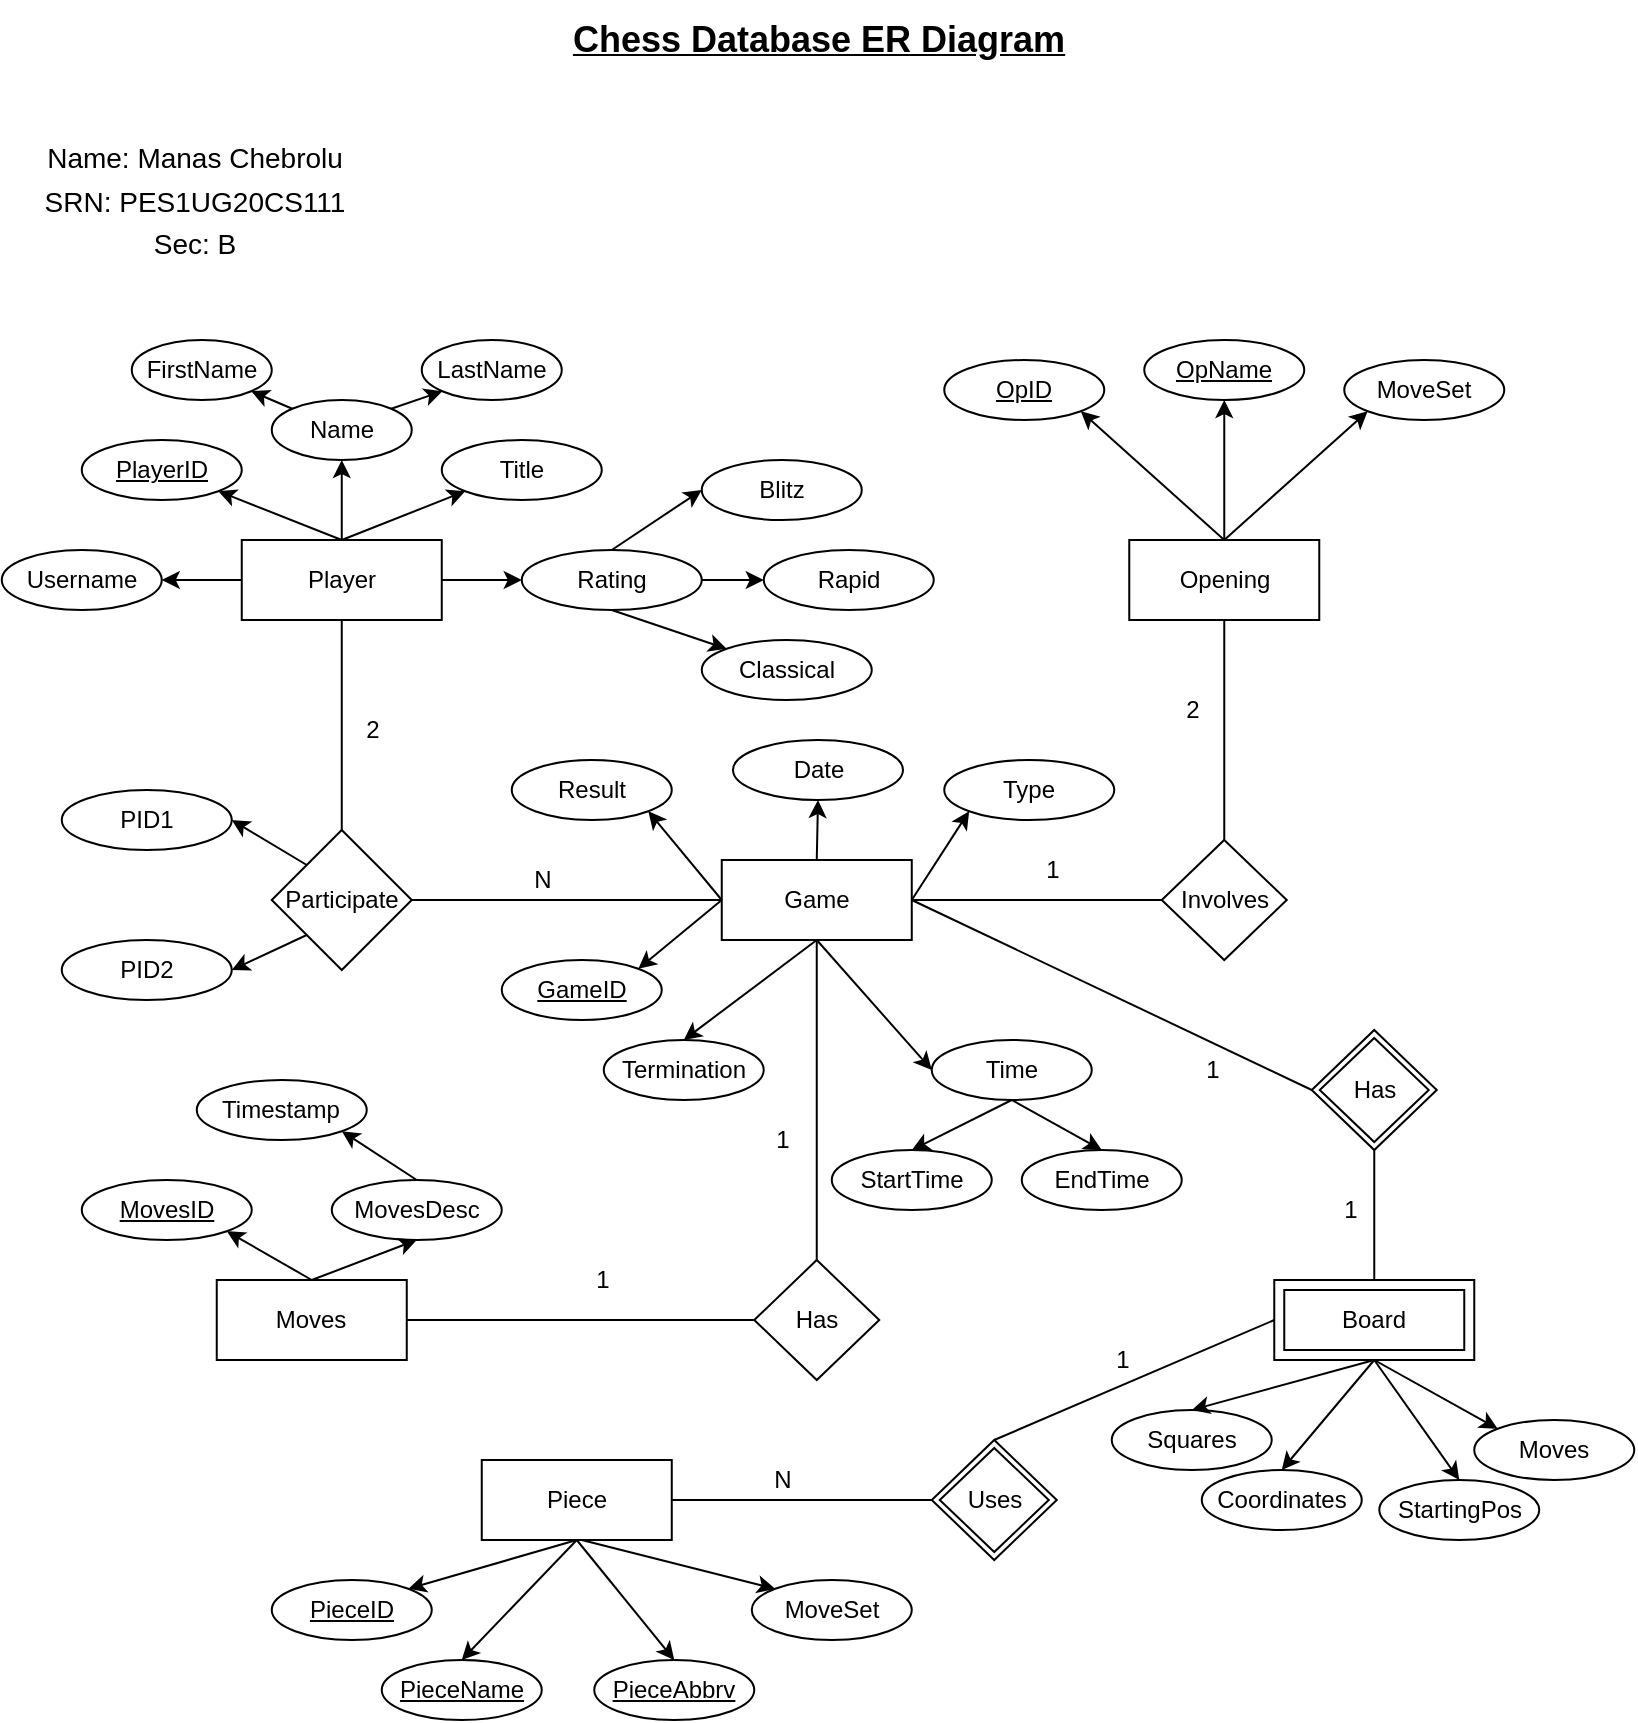 <mxfile version="20.3.0" type="device"><diagram id="R2lEEEUBdFMjLlhIrx00" name="Page-1"><mxGraphModel dx="1221" dy="764" grid="1" gridSize="10" guides="1" tooltips="1" connect="1" arrows="1" fold="1" page="1" pageScale="1" pageWidth="827" pageHeight="1169" math="0" shadow="0" extFonts="Permanent Marker^https://fonts.googleapis.com/css?family=Permanent+Marker"><root><mxCell id="0"/><mxCell id="1" parent="0"/><mxCell id="WM01MD9gDW_-L4FgjYkl-1" value="Player" style="rounded=0;whiteSpace=wrap;html=1;" parent="1" vertex="1"><mxGeometry x="126.88" y="280" width="100" height="40" as="geometry"/></mxCell><mxCell id="WM01MD9gDW_-L4FgjYkl-2" value="Name" style="ellipse;whiteSpace=wrap;html=1;" parent="1" vertex="1"><mxGeometry x="141.88" y="210" width="70" height="30" as="geometry"/></mxCell><mxCell id="WM01MD9gDW_-L4FgjYkl-3" value="Title" style="ellipse;whiteSpace=wrap;html=1;" parent="1" vertex="1"><mxGeometry x="226.88" y="230" width="80" height="30" as="geometry"/></mxCell><mxCell id="WM01MD9gDW_-L4FgjYkl-4" value="&lt;u&gt;PlayerID&lt;/u&gt;" style="ellipse;whiteSpace=wrap;html=1;" parent="1" vertex="1"><mxGeometry x="46.88" y="230" width="80" height="30" as="geometry"/></mxCell><mxCell id="WM01MD9gDW_-L4FgjYkl-5" value="Rating" style="ellipse;whiteSpace=wrap;html=1;" parent="1" vertex="1"><mxGeometry x="266.88" y="285" width="90" height="30" as="geometry"/></mxCell><mxCell id="WM01MD9gDW_-L4FgjYkl-6" value="Blitz" style="ellipse;whiteSpace=wrap;html=1;" parent="1" vertex="1"><mxGeometry x="356.88" y="240" width="80" height="30" as="geometry"/></mxCell><mxCell id="WM01MD9gDW_-L4FgjYkl-7" value="Rapid" style="ellipse;whiteSpace=wrap;html=1;" parent="1" vertex="1"><mxGeometry x="387.88" y="285" width="85" height="30" as="geometry"/></mxCell><mxCell id="WM01MD9gDW_-L4FgjYkl-8" value="Classical" style="ellipse;whiteSpace=wrap;html=1;" parent="1" vertex="1"><mxGeometry x="356.88" y="330" width="85" height="30" as="geometry"/></mxCell><mxCell id="WM01MD9gDW_-L4FgjYkl-10" value="" style="endArrow=classic;html=1;rounded=0;entryX=1;entryY=1;entryDx=0;entryDy=0;exitX=0.5;exitY=0;exitDx=0;exitDy=0;" parent="1" source="WM01MD9gDW_-L4FgjYkl-1" target="WM01MD9gDW_-L4FgjYkl-4" edge="1"><mxGeometry width="50" height="50" relative="1" as="geometry"><mxPoint x="166.88" y="500" as="sourcePoint"/><mxPoint x="216.88" y="450" as="targetPoint"/></mxGeometry></mxCell><mxCell id="WM01MD9gDW_-L4FgjYkl-11" value="" style="endArrow=classic;html=1;rounded=0;entryX=0.5;entryY=1;entryDx=0;entryDy=0;exitX=0.5;exitY=0;exitDx=0;exitDy=0;" parent="1" source="WM01MD9gDW_-L4FgjYkl-1" target="WM01MD9gDW_-L4FgjYkl-2" edge="1"><mxGeometry width="50" height="50" relative="1" as="geometry"><mxPoint x="186.88" y="510" as="sourcePoint"/><mxPoint x="236.88" y="460" as="targetPoint"/></mxGeometry></mxCell><mxCell id="WM01MD9gDW_-L4FgjYkl-12" value="" style="endArrow=classic;html=1;rounded=0;entryX=0;entryY=1;entryDx=0;entryDy=0;exitX=0.5;exitY=0;exitDx=0;exitDy=0;" parent="1" source="WM01MD9gDW_-L4FgjYkl-1" target="WM01MD9gDW_-L4FgjYkl-3" edge="1"><mxGeometry width="50" height="50" relative="1" as="geometry"><mxPoint x="136.88" y="490" as="sourcePoint"/><mxPoint x="186.88" y="440" as="targetPoint"/></mxGeometry></mxCell><mxCell id="WM01MD9gDW_-L4FgjYkl-13" value="" style="endArrow=classic;html=1;rounded=0;entryX=0;entryY=0.5;entryDx=0;entryDy=0;exitX=1;exitY=0.5;exitDx=0;exitDy=0;" parent="1" source="WM01MD9gDW_-L4FgjYkl-1" target="WM01MD9gDW_-L4FgjYkl-5" edge="1"><mxGeometry width="50" height="50" relative="1" as="geometry"><mxPoint x="126.88" y="510" as="sourcePoint"/><mxPoint x="176.88" y="460" as="targetPoint"/></mxGeometry></mxCell><mxCell id="WM01MD9gDW_-L4FgjYkl-14" value="" style="endArrow=classic;html=1;rounded=0;entryX=0;entryY=0.5;entryDx=0;entryDy=0;exitX=0.5;exitY=0;exitDx=0;exitDy=0;" parent="1" source="WM01MD9gDW_-L4FgjYkl-5" target="WM01MD9gDW_-L4FgjYkl-6" edge="1"><mxGeometry width="50" height="50" relative="1" as="geometry"><mxPoint x="176.88" y="510" as="sourcePoint"/><mxPoint x="226.88" y="460" as="targetPoint"/></mxGeometry></mxCell><mxCell id="WM01MD9gDW_-L4FgjYkl-15" value="" style="endArrow=classic;html=1;rounded=0;entryX=0;entryY=0.5;entryDx=0;entryDy=0;exitX=1;exitY=0.5;exitDx=0;exitDy=0;" parent="1" source="WM01MD9gDW_-L4FgjYkl-5" target="WM01MD9gDW_-L4FgjYkl-7" edge="1"><mxGeometry width="50" height="50" relative="1" as="geometry"><mxPoint x="156.88" y="470" as="sourcePoint"/><mxPoint x="206.88" y="420" as="targetPoint"/></mxGeometry></mxCell><mxCell id="WM01MD9gDW_-L4FgjYkl-16" value="" style="endArrow=classic;html=1;rounded=0;entryX=0;entryY=0;entryDx=0;entryDy=0;exitX=0.5;exitY=1;exitDx=0;exitDy=0;" parent="1" source="WM01MD9gDW_-L4FgjYkl-5" target="WM01MD9gDW_-L4FgjYkl-8" edge="1"><mxGeometry width="50" height="50" relative="1" as="geometry"><mxPoint x="276.88" y="500" as="sourcePoint"/><mxPoint x="326.88" y="450" as="targetPoint"/></mxGeometry></mxCell><mxCell id="WM01MD9gDW_-L4FgjYkl-17" value="Game" style="rounded=0;whiteSpace=wrap;html=1;" parent="1" vertex="1"><mxGeometry x="366.88" y="440" width="95" height="40" as="geometry"/></mxCell><mxCell id="WM01MD9gDW_-L4FgjYkl-18" value="Participate" style="rhombus;whiteSpace=wrap;html=1;" parent="1" vertex="1"><mxGeometry x="141.88" y="425" width="70" height="70" as="geometry"/></mxCell><mxCell id="WM01MD9gDW_-L4FgjYkl-19" value="" style="endArrow=none;html=1;rounded=0;entryX=0.5;entryY=1;entryDx=0;entryDy=0;exitX=0.5;exitY=0;exitDx=0;exitDy=0;" parent="1" source="WM01MD9gDW_-L4FgjYkl-18" target="WM01MD9gDW_-L4FgjYkl-1" edge="1"><mxGeometry width="50" height="50" relative="1" as="geometry"><mxPoint x="386.88" y="580" as="sourcePoint"/><mxPoint x="436.88" y="530" as="targetPoint"/></mxGeometry></mxCell><mxCell id="WM01MD9gDW_-L4FgjYkl-20" value="" style="endArrow=none;html=1;rounded=0;entryX=1;entryY=0.5;entryDx=0;entryDy=0;exitX=0;exitY=0.5;exitDx=0;exitDy=0;" parent="1" source="WM01MD9gDW_-L4FgjYkl-17" target="WM01MD9gDW_-L4FgjYkl-18" edge="1"><mxGeometry width="50" height="50" relative="1" as="geometry"><mxPoint x="456.88" y="590" as="sourcePoint"/><mxPoint x="506.88" y="540" as="targetPoint"/></mxGeometry></mxCell><mxCell id="WM01MD9gDW_-L4FgjYkl-21" value="&lt;u&gt;GameID&lt;/u&gt;" style="ellipse;whiteSpace=wrap;html=1;" parent="1" vertex="1"><mxGeometry x="256.88" y="490" width="80" height="30" as="geometry"/></mxCell><mxCell id="WM01MD9gDW_-L4FgjYkl-22" value="Termination" style="ellipse;whiteSpace=wrap;html=1;" parent="1" vertex="1"><mxGeometry x="307.88" y="530" width="80" height="30" as="geometry"/></mxCell><mxCell id="WM01MD9gDW_-L4FgjYkl-23" value="Result" style="ellipse;whiteSpace=wrap;html=1;" parent="1" vertex="1"><mxGeometry x="261.88" y="390" width="80" height="30" as="geometry"/></mxCell><mxCell id="WM01MD9gDW_-L4FgjYkl-24" value="Time" style="ellipse;whiteSpace=wrap;html=1;" parent="1" vertex="1"><mxGeometry x="471.88" y="530" width="80" height="30" as="geometry"/></mxCell><mxCell id="WM01MD9gDW_-L4FgjYkl-25" value="StartTime" style="ellipse;whiteSpace=wrap;html=1;" parent="1" vertex="1"><mxGeometry x="421.88" y="585" width="80" height="30" as="geometry"/></mxCell><mxCell id="WM01MD9gDW_-L4FgjYkl-26" value="EndTime" style="ellipse;whiteSpace=wrap;html=1;" parent="1" vertex="1"><mxGeometry x="516.88" y="585" width="80" height="30" as="geometry"/></mxCell><mxCell id="WM01MD9gDW_-L4FgjYkl-27" value="" style="endArrow=classic;html=1;rounded=0;entryX=1;entryY=0;entryDx=0;entryDy=0;exitX=0;exitY=0.5;exitDx=0;exitDy=0;" parent="1" source="WM01MD9gDW_-L4FgjYkl-17" target="WM01MD9gDW_-L4FgjYkl-21" edge="1"><mxGeometry width="50" height="50" relative="1" as="geometry"><mxPoint x="296.88" y="650" as="sourcePoint"/><mxPoint x="346.88" y="600" as="targetPoint"/></mxGeometry></mxCell><mxCell id="WM01MD9gDW_-L4FgjYkl-28" value="" style="endArrow=classic;html=1;rounded=0;entryX=0.5;entryY=0;entryDx=0;entryDy=0;exitX=0.5;exitY=1;exitDx=0;exitDy=0;" parent="1" source="WM01MD9gDW_-L4FgjYkl-17" target="WM01MD9gDW_-L4FgjYkl-22" edge="1"><mxGeometry width="50" height="50" relative="1" as="geometry"><mxPoint x="226.88" y="680" as="sourcePoint"/><mxPoint x="276.88" y="630" as="targetPoint"/></mxGeometry></mxCell><mxCell id="WM01MD9gDW_-L4FgjYkl-29" value="" style="endArrow=classic;html=1;rounded=0;entryX=1;entryY=1;entryDx=0;entryDy=0;exitX=0;exitY=0.5;exitDx=0;exitDy=0;" parent="1" source="WM01MD9gDW_-L4FgjYkl-17" target="WM01MD9gDW_-L4FgjYkl-23" edge="1"><mxGeometry width="50" height="50" relative="1" as="geometry"><mxPoint x="286.88" y="690" as="sourcePoint"/><mxPoint x="336.88" y="640" as="targetPoint"/></mxGeometry></mxCell><mxCell id="WM01MD9gDW_-L4FgjYkl-30" value="" style="endArrow=classic;html=1;rounded=0;entryX=0;entryY=0.5;entryDx=0;entryDy=0;exitX=0.5;exitY=1;exitDx=0;exitDy=0;" parent="1" source="WM01MD9gDW_-L4FgjYkl-17" target="WM01MD9gDW_-L4FgjYkl-24" edge="1"><mxGeometry width="50" height="50" relative="1" as="geometry"><mxPoint x="226.88" y="680" as="sourcePoint"/><mxPoint x="276.88" y="630" as="targetPoint"/></mxGeometry></mxCell><mxCell id="WM01MD9gDW_-L4FgjYkl-31" value="" style="endArrow=classic;html=1;rounded=0;entryX=0.5;entryY=0;entryDx=0;entryDy=0;exitX=0.5;exitY=1;exitDx=0;exitDy=0;" parent="1" source="WM01MD9gDW_-L4FgjYkl-24" target="WM01MD9gDW_-L4FgjYkl-25" edge="1"><mxGeometry width="50" height="50" relative="1" as="geometry"><mxPoint x="261.88" y="765" as="sourcePoint"/><mxPoint x="311.88" y="715" as="targetPoint"/></mxGeometry></mxCell><mxCell id="WM01MD9gDW_-L4FgjYkl-32" value="" style="endArrow=classic;html=1;rounded=0;entryX=0.5;entryY=0;entryDx=0;entryDy=0;exitX=0.5;exitY=1;exitDx=0;exitDy=0;" parent="1" source="WM01MD9gDW_-L4FgjYkl-24" target="WM01MD9gDW_-L4FgjYkl-26" edge="1"><mxGeometry width="50" height="50" relative="1" as="geometry"><mxPoint x="201.88" y="815" as="sourcePoint"/><mxPoint x="251.88" y="765" as="targetPoint"/></mxGeometry></mxCell><mxCell id="WM01MD9gDW_-L4FgjYkl-33" value="Date" style="ellipse;whiteSpace=wrap;html=1;" parent="1" vertex="1"><mxGeometry x="372.5" y="380" width="85" height="30" as="geometry"/></mxCell><mxCell id="WM01MD9gDW_-L4FgjYkl-34" value="FirstName" style="ellipse;whiteSpace=wrap;html=1;" parent="1" vertex="1"><mxGeometry x="71.88" y="180" width="70" height="30" as="geometry"/></mxCell><mxCell id="WM01MD9gDW_-L4FgjYkl-35" value="LastName" style="ellipse;whiteSpace=wrap;html=1;" parent="1" vertex="1"><mxGeometry x="216.88" y="180" width="70" height="30" as="geometry"/></mxCell><mxCell id="WM01MD9gDW_-L4FgjYkl-36" value="" style="endArrow=classic;html=1;rounded=0;entryX=1;entryY=1;entryDx=0;entryDy=0;exitX=0;exitY=0;exitDx=0;exitDy=0;" parent="1" source="WM01MD9gDW_-L4FgjYkl-2" target="WM01MD9gDW_-L4FgjYkl-34" edge="1"><mxGeometry width="50" height="50" relative="1" as="geometry"><mxPoint x="46.88" y="400" as="sourcePoint"/><mxPoint x="96.88" y="350" as="targetPoint"/></mxGeometry></mxCell><mxCell id="WM01MD9gDW_-L4FgjYkl-37" value="" style="endArrow=classic;html=1;rounded=0;entryX=0;entryY=1;entryDx=0;entryDy=0;exitX=1;exitY=0;exitDx=0;exitDy=0;" parent="1" source="WM01MD9gDW_-L4FgjYkl-2" target="WM01MD9gDW_-L4FgjYkl-35" edge="1"><mxGeometry width="50" height="50" relative="1" as="geometry"><mxPoint x="46.88" y="410" as="sourcePoint"/><mxPoint x="96.88" y="360" as="targetPoint"/></mxGeometry></mxCell><mxCell id="WM01MD9gDW_-L4FgjYkl-38" value="" style="endArrow=classic;html=1;rounded=0;entryX=0.5;entryY=1;entryDx=0;entryDy=0;exitX=0.5;exitY=0;exitDx=0;exitDy=0;" parent="1" source="WM01MD9gDW_-L4FgjYkl-17" target="WM01MD9gDW_-L4FgjYkl-33" edge="1"><mxGeometry width="50" height="50" relative="1" as="geometry"><mxPoint x="146.88" y="600" as="sourcePoint"/><mxPoint x="196.88" y="550" as="targetPoint"/></mxGeometry></mxCell><mxCell id="WM01MD9gDW_-L4FgjYkl-40" value="N" style="text;html=1;align=center;verticalAlign=middle;resizable=0;points=[];autosize=1;strokeColor=none;fillColor=none;" parent="1" vertex="1"><mxGeometry x="261.88" y="435" width="30" height="30" as="geometry"/></mxCell><mxCell id="WM01MD9gDW_-L4FgjYkl-41" value="2" style="text;html=1;align=center;verticalAlign=middle;resizable=0;points=[];autosize=1;strokeColor=none;fillColor=none;" parent="1" vertex="1"><mxGeometry x="176.88" y="360" width="30" height="30" as="geometry"/></mxCell><mxCell id="WM01MD9gDW_-L4FgjYkl-42" value="PID2" style="ellipse;whiteSpace=wrap;html=1;" parent="1" vertex="1"><mxGeometry x="36.88" y="480" width="85" height="30" as="geometry"/></mxCell><mxCell id="WM01MD9gDW_-L4FgjYkl-43" value="PID1" style="ellipse;whiteSpace=wrap;html=1;" parent="1" vertex="1"><mxGeometry x="36.88" y="405" width="85" height="30" as="geometry"/></mxCell><mxCell id="WM01MD9gDW_-L4FgjYkl-44" value="" style="endArrow=classic;html=1;rounded=0;entryX=1;entryY=0.5;entryDx=0;entryDy=0;exitX=0;exitY=0;exitDx=0;exitDy=0;" parent="1" source="WM01MD9gDW_-L4FgjYkl-18" target="WM01MD9gDW_-L4FgjYkl-43" edge="1"><mxGeometry width="50" height="50" relative="1" as="geometry"><mxPoint x="96.88" y="630" as="sourcePoint"/><mxPoint x="146.88" y="580" as="targetPoint"/></mxGeometry></mxCell><mxCell id="WM01MD9gDW_-L4FgjYkl-45" value="" style="endArrow=classic;html=1;rounded=0;entryX=1;entryY=0.5;entryDx=0;entryDy=0;exitX=0;exitY=1;exitDx=0;exitDy=0;" parent="1" source="WM01MD9gDW_-L4FgjYkl-18" target="WM01MD9gDW_-L4FgjYkl-42" edge="1"><mxGeometry width="50" height="50" relative="1" as="geometry"><mxPoint x="96.88" y="620" as="sourcePoint"/><mxPoint x="146.88" y="570" as="targetPoint"/></mxGeometry></mxCell><mxCell id="WM01MD9gDW_-L4FgjYkl-46" value="Username" style="ellipse;whiteSpace=wrap;html=1;" parent="1" vertex="1"><mxGeometry x="6.88" y="285" width="80" height="30" as="geometry"/></mxCell><mxCell id="WM01MD9gDW_-L4FgjYkl-48" value="" style="endArrow=classic;html=1;rounded=0;entryX=1;entryY=0.5;entryDx=0;entryDy=0;exitX=0;exitY=0.5;exitDx=0;exitDy=0;" parent="1" source="WM01MD9gDW_-L4FgjYkl-1" target="WM01MD9gDW_-L4FgjYkl-46" edge="1"><mxGeometry width="50" height="50" relative="1" as="geometry"><mxPoint x="16.88" y="600" as="sourcePoint"/><mxPoint x="66.88" y="550" as="targetPoint"/></mxGeometry></mxCell><mxCell id="WM01MD9gDW_-L4FgjYkl-51" value="Has" style="rhombus;whiteSpace=wrap;html=1;" parent="1" vertex="1"><mxGeometry x="383.13" y="640" width="62.5" height="60" as="geometry"/></mxCell><mxCell id="WM01MD9gDW_-L4FgjYkl-54" value="" style="endArrow=none;html=1;rounded=0;entryX=0.5;entryY=1;entryDx=0;entryDy=0;exitX=0.5;exitY=0;exitDx=0;exitDy=0;" parent="1" source="WM01MD9gDW_-L4FgjYkl-51" target="WM01MD9gDW_-L4FgjYkl-17" edge="1"><mxGeometry width="50" height="50" relative="1" as="geometry"><mxPoint x="166.88" y="710" as="sourcePoint"/><mxPoint x="216.88" y="660" as="targetPoint"/></mxGeometry></mxCell><mxCell id="WM01MD9gDW_-L4FgjYkl-55" value="Moves" style="rounded=0;whiteSpace=wrap;html=1;" parent="1" vertex="1"><mxGeometry x="114.38" y="650" width="95" height="40" as="geometry"/></mxCell><mxCell id="WM01MD9gDW_-L4FgjYkl-56" value="&lt;u&gt;MovesID&lt;/u&gt;" style="ellipse;whiteSpace=wrap;html=1;" parent="1" vertex="1"><mxGeometry x="46.88" y="600" width="85" height="30" as="geometry"/></mxCell><mxCell id="WM01MD9gDW_-L4FgjYkl-57" value="MovesDesc" style="ellipse;whiteSpace=wrap;html=1;" parent="1" vertex="1"><mxGeometry x="171.88" y="600" width="85" height="30" as="geometry"/></mxCell><mxCell id="WM01MD9gDW_-L4FgjYkl-58" value="Timestamp" style="ellipse;whiteSpace=wrap;html=1;" parent="1" vertex="1"><mxGeometry x="104.38" y="550" width="85" height="30" as="geometry"/></mxCell><mxCell id="WM01MD9gDW_-L4FgjYkl-60" value="" style="endArrow=classic;html=1;rounded=0;exitX=0.5;exitY=0;exitDx=0;exitDy=0;entryX=1;entryY=1;entryDx=0;entryDy=0;" parent="1" source="WM01MD9gDW_-L4FgjYkl-57" target="WM01MD9gDW_-L4FgjYkl-58" edge="1"><mxGeometry width="50" height="50" relative="1" as="geometry"><mxPoint x="-50.62" y="660" as="sourcePoint"/><mxPoint x="-0.62" y="610" as="targetPoint"/></mxGeometry></mxCell><mxCell id="WM01MD9gDW_-L4FgjYkl-61" value="" style="endArrow=classic;html=1;rounded=0;entryX=0.5;entryY=1;entryDx=0;entryDy=0;exitX=0.5;exitY=0;exitDx=0;exitDy=0;" parent="1" source="WM01MD9gDW_-L4FgjYkl-55" target="WM01MD9gDW_-L4FgjYkl-57" edge="1"><mxGeometry width="50" height="50" relative="1" as="geometry"><mxPoint x="39.38" y="730" as="sourcePoint"/><mxPoint x="89.38" y="680" as="targetPoint"/></mxGeometry></mxCell><mxCell id="WM01MD9gDW_-L4FgjYkl-62" value="" style="endArrow=classic;html=1;rounded=0;entryX=1;entryY=1;entryDx=0;entryDy=0;exitX=0.5;exitY=0;exitDx=0;exitDy=0;" parent="1" source="WM01MD9gDW_-L4FgjYkl-55" target="WM01MD9gDW_-L4FgjYkl-56" edge="1"><mxGeometry width="50" height="50" relative="1" as="geometry"><mxPoint x="29.38" y="740" as="sourcePoint"/><mxPoint x="79.38" y="690" as="targetPoint"/></mxGeometry></mxCell><mxCell id="WM01MD9gDW_-L4FgjYkl-63" value="" style="endArrow=none;html=1;rounded=0;entryX=0;entryY=0.5;entryDx=0;entryDy=0;exitX=1;exitY=0.5;exitDx=0;exitDy=0;" parent="1" source="WM01MD9gDW_-L4FgjYkl-55" target="WM01MD9gDW_-L4FgjYkl-51" edge="1"><mxGeometry width="50" height="50" relative="1" as="geometry"><mxPoint x="216.88" y="790" as="sourcePoint"/><mxPoint x="266.88" y="740" as="targetPoint"/></mxGeometry></mxCell><mxCell id="WM01MD9gDW_-L4FgjYkl-64" value="Opening" style="rounded=0;whiteSpace=wrap;html=1;" parent="1" vertex="1"><mxGeometry x="570.63" y="280" width="95" height="40" as="geometry"/></mxCell><mxCell id="WM01MD9gDW_-L4FgjYkl-65" value="&lt;u&gt;OpID&lt;/u&gt;" style="ellipse;whiteSpace=wrap;html=1;" parent="1" vertex="1"><mxGeometry x="478.13" y="190" width="80" height="30" as="geometry"/></mxCell><mxCell id="WM01MD9gDW_-L4FgjYkl-66" value="&lt;u&gt;OpName&lt;/u&gt;" style="ellipse;whiteSpace=wrap;html=1;" parent="1" vertex="1"><mxGeometry x="578.13" y="180" width="80" height="30" as="geometry"/></mxCell><mxCell id="WM01MD9gDW_-L4FgjYkl-68" value="MoveSet" style="ellipse;whiteSpace=wrap;html=1;" parent="1" vertex="1"><mxGeometry x="678.13" y="190" width="80" height="30" as="geometry"/></mxCell><mxCell id="WM01MD9gDW_-L4FgjYkl-69" value="" style="endArrow=classic;html=1;rounded=0;entryX=1;entryY=1;entryDx=0;entryDy=0;exitX=0.5;exitY=0;exitDx=0;exitDy=0;" parent="1" source="WM01MD9gDW_-L4FgjYkl-64" target="WM01MD9gDW_-L4FgjYkl-65" edge="1"><mxGeometry width="50" height="50" relative="1" as="geometry"><mxPoint x="546.88" y="280" as="sourcePoint"/><mxPoint x="596.88" y="230" as="targetPoint"/></mxGeometry></mxCell><mxCell id="WM01MD9gDW_-L4FgjYkl-70" value="" style="endArrow=classic;html=1;rounded=0;entryX=0.5;entryY=1;entryDx=0;entryDy=0;exitX=0.5;exitY=0;exitDx=0;exitDy=0;" parent="1" source="WM01MD9gDW_-L4FgjYkl-64" target="WM01MD9gDW_-L4FgjYkl-66" edge="1"><mxGeometry width="50" height="50" relative="1" as="geometry"><mxPoint x="576.88" y="290" as="sourcePoint"/><mxPoint x="626.88" y="240" as="targetPoint"/></mxGeometry></mxCell><mxCell id="WM01MD9gDW_-L4FgjYkl-71" value="" style="endArrow=classic;html=1;rounded=0;entryX=0;entryY=1;entryDx=0;entryDy=0;exitX=0.5;exitY=0;exitDx=0;exitDy=0;" parent="1" source="WM01MD9gDW_-L4FgjYkl-64" target="WM01MD9gDW_-L4FgjYkl-68" edge="1"><mxGeometry width="50" height="50" relative="1" as="geometry"><mxPoint x="536.88" y="270" as="sourcePoint"/><mxPoint x="586.88" y="220" as="targetPoint"/></mxGeometry></mxCell><mxCell id="WM01MD9gDW_-L4FgjYkl-72" value="Involves" style="rhombus;whiteSpace=wrap;html=1;" parent="1" vertex="1"><mxGeometry x="586.88" y="430" width="62.5" height="60" as="geometry"/></mxCell><mxCell id="WM01MD9gDW_-L4FgjYkl-73" value="" style="endArrow=none;html=1;rounded=0;exitX=1;exitY=0.5;exitDx=0;exitDy=0;entryX=0;entryY=0.5;entryDx=0;entryDy=0;" parent="1" source="WM01MD9gDW_-L4FgjYkl-17" target="WM01MD9gDW_-L4FgjYkl-72" edge="1"><mxGeometry width="50" height="50" relative="1" as="geometry"><mxPoint x="666.88" y="360" as="sourcePoint"/><mxPoint x="716.88" y="310" as="targetPoint"/></mxGeometry></mxCell><mxCell id="WM01MD9gDW_-L4FgjYkl-74" value="" style="endArrow=none;html=1;rounded=0;exitX=0.5;exitY=0;exitDx=0;exitDy=0;entryX=0.5;entryY=1;entryDx=0;entryDy=0;" parent="1" source="WM01MD9gDW_-L4FgjYkl-72" target="WM01MD9gDW_-L4FgjYkl-64" edge="1"><mxGeometry width="50" height="50" relative="1" as="geometry"><mxPoint x="736.88" y="380" as="sourcePoint"/><mxPoint x="786.88" y="330" as="targetPoint"/></mxGeometry></mxCell><mxCell id="WM01MD9gDW_-L4FgjYkl-75" value="1" style="text;html=1;align=center;verticalAlign=middle;resizable=0;points=[];autosize=1;strokeColor=none;fillColor=none;" parent="1" vertex="1"><mxGeometry x="516.88" y="430" width="30" height="30" as="geometry"/></mxCell><mxCell id="WM01MD9gDW_-L4FgjYkl-76" value="2" style="text;html=1;align=center;verticalAlign=middle;resizable=0;points=[];autosize=1;strokeColor=none;fillColor=none;" parent="1" vertex="1"><mxGeometry x="586.88" y="350" width="30" height="30" as="geometry"/></mxCell><mxCell id="WM01MD9gDW_-L4FgjYkl-79" value="Board" style="shape=ext;margin=3;double=1;whiteSpace=wrap;html=1;align=center;" parent="1" vertex="1"><mxGeometry x="643.13" y="650" width="100" height="40" as="geometry"/></mxCell><mxCell id="WM01MD9gDW_-L4FgjYkl-80" value="Has" style="rhombus;whiteSpace=wrap;html=1;double=1;" parent="1" vertex="1"><mxGeometry x="661.88" y="525" width="62.5" height="60" as="geometry"/></mxCell><mxCell id="WM01MD9gDW_-L4FgjYkl-81" value="" style="endArrow=none;html=1;rounded=0;entryX=1;entryY=0.5;entryDx=0;entryDy=0;exitX=0;exitY=0.5;exitDx=0;exitDy=0;" parent="1" source="WM01MD9gDW_-L4FgjYkl-80" target="WM01MD9gDW_-L4FgjYkl-17" edge="1"><mxGeometry width="50" height="50" relative="1" as="geometry"><mxPoint x="446.88" y="830" as="sourcePoint"/><mxPoint x="496.88" y="780" as="targetPoint"/></mxGeometry></mxCell><mxCell id="WM01MD9gDW_-L4FgjYkl-82" value="" style="endArrow=none;html=1;rounded=0;entryX=0.5;entryY=1;entryDx=0;entryDy=0;exitX=0.5;exitY=0;exitDx=0;exitDy=0;" parent="1" source="WM01MD9gDW_-L4FgjYkl-79" target="WM01MD9gDW_-L4FgjYkl-80" edge="1"><mxGeometry width="50" height="50" relative="1" as="geometry"><mxPoint x="506.88" y="820" as="sourcePoint"/><mxPoint x="556.88" y="770" as="targetPoint"/></mxGeometry></mxCell><mxCell id="WM01MD9gDW_-L4FgjYkl-83" value="1" style="text;html=1;align=center;verticalAlign=middle;resizable=0;points=[];autosize=1;strokeColor=none;fillColor=none;" parent="1" vertex="1"><mxGeometry x="596.88" y="530" width="30" height="30" as="geometry"/></mxCell><mxCell id="WM01MD9gDW_-L4FgjYkl-84" value="1" style="text;html=1;align=center;verticalAlign=middle;resizable=0;points=[];autosize=1;strokeColor=none;fillColor=none;" parent="1" vertex="1"><mxGeometry x="665.63" y="600" width="30" height="30" as="geometry"/></mxCell><mxCell id="WM01MD9gDW_-L4FgjYkl-85" value="Squares" style="ellipse;whiteSpace=wrap;html=1;" parent="1" vertex="1"><mxGeometry x="561.88" y="715" width="80" height="30" as="geometry"/></mxCell><mxCell id="WM01MD9gDW_-L4FgjYkl-87" value="Coordinates" style="ellipse;whiteSpace=wrap;html=1;" parent="1" vertex="1"><mxGeometry x="606.88" y="745" width="80" height="30" as="geometry"/></mxCell><mxCell id="WM01MD9gDW_-L4FgjYkl-89" value="" style="endArrow=classic;html=1;rounded=0;entryX=0.5;entryY=0;entryDx=0;entryDy=0;exitX=0.5;exitY=1;exitDx=0;exitDy=0;" parent="1" source="WM01MD9gDW_-L4FgjYkl-79" target="WM01MD9gDW_-L4FgjYkl-85" edge="1"><mxGeometry width="50" height="50" relative="1" as="geometry"><mxPoint x="456.88" y="840" as="sourcePoint"/><mxPoint x="506.88" y="790" as="targetPoint"/></mxGeometry></mxCell><mxCell id="WM01MD9gDW_-L4FgjYkl-90" value="" style="endArrow=classic;html=1;rounded=0;entryX=0.5;entryY=0;entryDx=0;entryDy=0;exitX=0.5;exitY=1;exitDx=0;exitDy=0;" parent="1" source="WM01MD9gDW_-L4FgjYkl-79" target="WM01MD9gDW_-L4FgjYkl-87" edge="1"><mxGeometry width="50" height="50" relative="1" as="geometry"><mxPoint x="556.88" y="950" as="sourcePoint"/><mxPoint x="606.88" y="900" as="targetPoint"/></mxGeometry></mxCell><mxCell id="WM01MD9gDW_-L4FgjYkl-91" value="Uses" style="rhombus;whiteSpace=wrap;html=1;double=1;" parent="1" vertex="1"><mxGeometry x="471.88" y="730" width="62.5" height="60" as="geometry"/></mxCell><mxCell id="WM01MD9gDW_-L4FgjYkl-92" value="" style="endArrow=none;html=1;rounded=0;entryX=0;entryY=0.5;entryDx=0;entryDy=0;exitX=0.5;exitY=0;exitDx=0;exitDy=0;" parent="1" source="WM01MD9gDW_-L4FgjYkl-91" target="WM01MD9gDW_-L4FgjYkl-79" edge="1"><mxGeometry width="50" height="50" relative="1" as="geometry"><mxPoint x="496.88" y="740" as="sourcePoint"/><mxPoint x="286.88" y="800" as="targetPoint"/></mxGeometry></mxCell><mxCell id="WM01MD9gDW_-L4FgjYkl-93" value="Piece" style="rounded=0;whiteSpace=wrap;html=1;" parent="1" vertex="1"><mxGeometry x="246.88" y="740" width="95" height="40" as="geometry"/></mxCell><mxCell id="WM01MD9gDW_-L4FgjYkl-94" value="" style="endArrow=none;html=1;rounded=0;entryX=0;entryY=0.5;entryDx=0;entryDy=0;exitX=1;exitY=0.5;exitDx=0;exitDy=0;" parent="1" source="WM01MD9gDW_-L4FgjYkl-93" target="WM01MD9gDW_-L4FgjYkl-91" edge="1"><mxGeometry width="50" height="50" relative="1" as="geometry"><mxPoint x="336.88" y="760" as="sourcePoint"/><mxPoint x="346.88" y="870" as="targetPoint"/></mxGeometry></mxCell><mxCell id="WM01MD9gDW_-L4FgjYkl-95" value="&lt;u&gt;PieceID&lt;/u&gt;" style="ellipse;whiteSpace=wrap;html=1;" parent="1" vertex="1"><mxGeometry x="141.88" y="800" width="80" height="30" as="geometry"/></mxCell><mxCell id="WM01MD9gDW_-L4FgjYkl-96" value="MoveSet" style="ellipse;whiteSpace=wrap;html=1;" parent="1" vertex="1"><mxGeometry x="381.88" y="800" width="80" height="30" as="geometry"/></mxCell><mxCell id="WM01MD9gDW_-L4FgjYkl-97" value="Moves" style="ellipse;whiteSpace=wrap;html=1;" parent="1" vertex="1"><mxGeometry x="743.13" y="720" width="80" height="30" as="geometry"/></mxCell><mxCell id="WM01MD9gDW_-L4FgjYkl-98" value="" style="endArrow=classic;html=1;rounded=0;entryX=0;entryY=0;entryDx=0;entryDy=0;exitX=0.5;exitY=1;exitDx=0;exitDy=0;" parent="1" source="WM01MD9gDW_-L4FgjYkl-79" target="WM01MD9gDW_-L4FgjYkl-97" edge="1"><mxGeometry width="50" height="50" relative="1" as="geometry"><mxPoint x="596.88" y="920" as="sourcePoint"/><mxPoint x="646.88" y="870" as="targetPoint"/></mxGeometry></mxCell><mxCell id="WM01MD9gDW_-L4FgjYkl-100" value="&lt;u&gt;PieceName&lt;/u&gt;" style="ellipse;whiteSpace=wrap;html=1;" parent="1" vertex="1"><mxGeometry x="196.88" y="840" width="80" height="30" as="geometry"/></mxCell><mxCell id="WM01MD9gDW_-L4FgjYkl-101" style="edgeStyle=orthogonalEdgeStyle;rounded=0;orthogonalLoop=1;jettySize=auto;html=1;exitX=0.5;exitY=1;exitDx=0;exitDy=0;" parent="1" source="WM01MD9gDW_-L4FgjYkl-95" target="WM01MD9gDW_-L4FgjYkl-95" edge="1"><mxGeometry relative="1" as="geometry"/></mxCell><mxCell id="WM01MD9gDW_-L4FgjYkl-102" value="&lt;u&gt;PieceAbbrv&lt;/u&gt;" style="ellipse;whiteSpace=wrap;html=1;" parent="1" vertex="1"><mxGeometry x="303.13" y="840" width="80" height="30" as="geometry"/></mxCell><mxCell id="WM01MD9gDW_-L4FgjYkl-103" value="" style="endArrow=classic;html=1;rounded=0;entryX=1;entryY=0;entryDx=0;entryDy=0;exitX=0.5;exitY=1;exitDx=0;exitDy=0;" parent="1" source="WM01MD9gDW_-L4FgjYkl-93" target="WM01MD9gDW_-L4FgjYkl-95" edge="1"><mxGeometry width="50" height="50" relative="1" as="geometry"><mxPoint x="206.88" y="960" as="sourcePoint"/><mxPoint x="256.88" y="910" as="targetPoint"/></mxGeometry></mxCell><mxCell id="WM01MD9gDW_-L4FgjYkl-104" value="" style="endArrow=classic;html=1;rounded=0;entryX=0.5;entryY=0;entryDx=0;entryDy=0;exitX=0.5;exitY=1;exitDx=0;exitDy=0;" parent="1" source="WM01MD9gDW_-L4FgjYkl-93" target="WM01MD9gDW_-L4FgjYkl-100" edge="1"><mxGeometry width="50" height="50" relative="1" as="geometry"><mxPoint x="186.88" y="990" as="sourcePoint"/><mxPoint x="236.88" y="940" as="targetPoint"/></mxGeometry></mxCell><mxCell id="WM01MD9gDW_-L4FgjYkl-105" value="" style="endArrow=classic;html=1;rounded=0;entryX=0.5;entryY=0;entryDx=0;entryDy=0;exitX=0.5;exitY=1;exitDx=0;exitDy=0;" parent="1" source="WM01MD9gDW_-L4FgjYkl-93" target="WM01MD9gDW_-L4FgjYkl-102" edge="1"><mxGeometry width="50" height="50" relative="1" as="geometry"><mxPoint x="166.88" y="950" as="sourcePoint"/><mxPoint x="216.88" y="900" as="targetPoint"/></mxGeometry></mxCell><mxCell id="WM01MD9gDW_-L4FgjYkl-106" value="" style="endArrow=classic;html=1;rounded=0;entryX=0;entryY=0;entryDx=0;entryDy=0;" parent="1" target="WM01MD9gDW_-L4FgjYkl-96" edge="1"><mxGeometry width="50" height="50" relative="1" as="geometry"><mxPoint x="296.88" y="780" as="sourcePoint"/><mxPoint x="396.88" y="930" as="targetPoint"/></mxGeometry></mxCell><mxCell id="WM01MD9gDW_-L4FgjYkl-108" value="1" style="text;html=1;align=center;verticalAlign=middle;resizable=0;points=[];autosize=1;strokeColor=none;fillColor=none;" parent="1" vertex="1"><mxGeometry x="291.88" y="635" width="30" height="30" as="geometry"/></mxCell><mxCell id="WM01MD9gDW_-L4FgjYkl-109" value="1" style="text;html=1;align=center;verticalAlign=middle;resizable=0;points=[];autosize=1;strokeColor=none;fillColor=none;" parent="1" vertex="1"><mxGeometry x="381.88" y="565" width="30" height="30" as="geometry"/></mxCell><mxCell id="WM01MD9gDW_-L4FgjYkl-110" value="1" style="text;html=1;align=center;verticalAlign=middle;resizable=0;points=[];autosize=1;strokeColor=none;fillColor=none;" parent="1" vertex="1"><mxGeometry x="551.88" y="675" width="30" height="30" as="geometry"/></mxCell><mxCell id="WM01MD9gDW_-L4FgjYkl-111" value="N" style="text;html=1;align=center;verticalAlign=middle;resizable=0;points=[];autosize=1;strokeColor=none;fillColor=none;" parent="1" vertex="1"><mxGeometry x="381.88" y="735" width="30" height="30" as="geometry"/></mxCell><mxCell id="WM01MD9gDW_-L4FgjYkl-112" value="StartingPos" style="ellipse;whiteSpace=wrap;html=1;" parent="1" vertex="1"><mxGeometry x="695.63" y="750" width="80" height="30" as="geometry"/></mxCell><mxCell id="WM01MD9gDW_-L4FgjYkl-113" value="" style="endArrow=classic;html=1;rounded=0;entryX=0.5;entryY=0;entryDx=0;entryDy=0;exitX=0.5;exitY=1;exitDx=0;exitDy=0;" parent="1" source="WM01MD9gDW_-L4FgjYkl-79" target="WM01MD9gDW_-L4FgjYkl-112" edge="1"><mxGeometry width="50" height="50" relative="1" as="geometry"><mxPoint x="696.88" y="690" as="sourcePoint"/><mxPoint x="726.88" y="810" as="targetPoint"/></mxGeometry></mxCell><mxCell id="WM01MD9gDW_-L4FgjYkl-115" value="&lt;font style=&quot;font-size: 18px;&quot;&gt;&lt;b&gt;&lt;u&gt;Chess Database ER Diagram&lt;/u&gt;&lt;/b&gt;&lt;/font&gt;" style="text;html=1;align=center;verticalAlign=middle;resizable=0;points=[];autosize=1;strokeColor=none;fillColor=none;" parent="1" vertex="1"><mxGeometry x="280" y="10" width="270" height="40" as="geometry"/></mxCell><mxCell id="WM01MD9gDW_-L4FgjYkl-117" value="&lt;font style=&quot;font-size: 14px;&quot;&gt;Name: Manas Chebrolu&lt;br&gt;SRN: PES1UG20CS111&lt;br&gt;Sec: B&lt;br&gt;&lt;/font&gt;" style="text;html=1;align=center;verticalAlign=middle;resizable=0;points=[];autosize=1;strokeColor=none;fillColor=none;fontSize=18;" parent="1" vertex="1"><mxGeometry x="17.5" y="70" width="170" height="80" as="geometry"/></mxCell><mxCell id="KPdvSJCFHNDr6ggb0R_z-1" value="Type" style="ellipse;whiteSpace=wrap;html=1;" vertex="1" parent="1"><mxGeometry x="478.13" y="390" width="85" height="30" as="geometry"/></mxCell><mxCell id="KPdvSJCFHNDr6ggb0R_z-2" value="" style="endArrow=classic;html=1;rounded=0;entryX=0;entryY=1;entryDx=0;entryDy=0;exitX=1;exitY=0.5;exitDx=0;exitDy=0;" edge="1" parent="1" source="WM01MD9gDW_-L4FgjYkl-17" target="KPdvSJCFHNDr6ggb0R_z-1"><mxGeometry width="50" height="50" relative="1" as="geometry"><mxPoint x="480" y="350" as="sourcePoint"/><mxPoint x="530" y="300" as="targetPoint"/></mxGeometry></mxCell></root></mxGraphModel></diagram></mxfile>